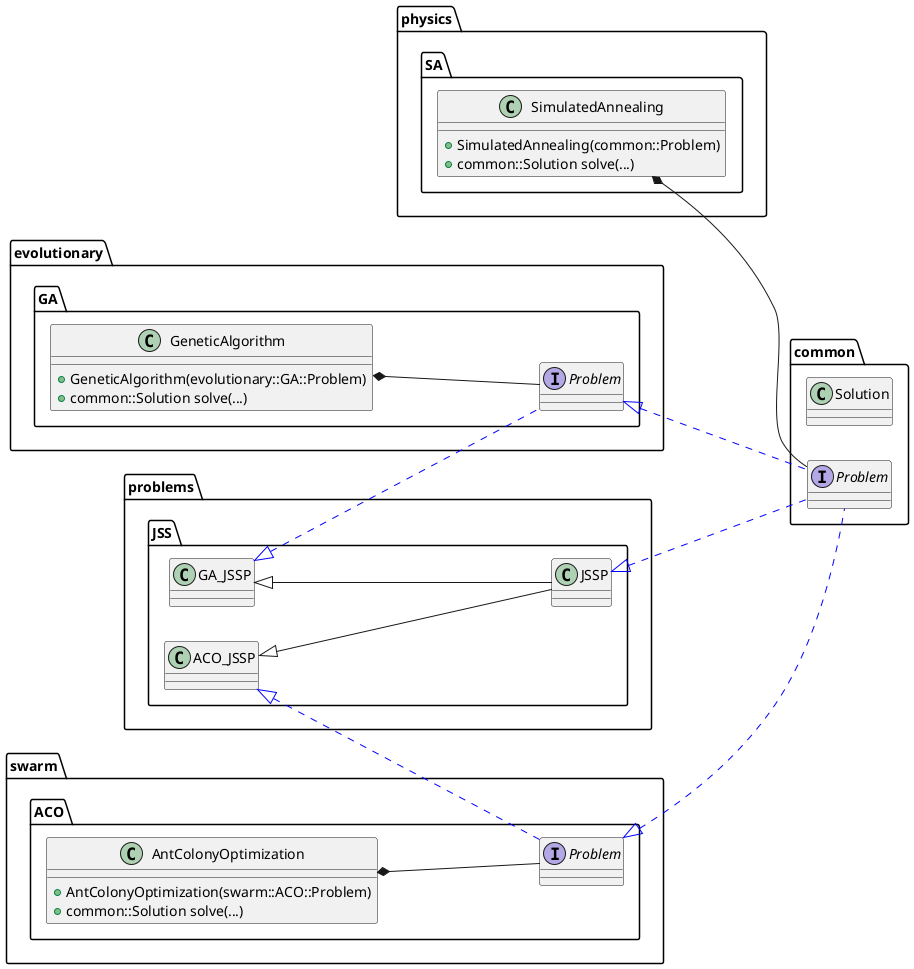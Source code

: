 @startuml ClassHierarchyCpp
left to right direction
set separator ::

class common::Solution {
}

interface common::Problem {
}

class physics::SA::SimulatedAnnealing {
+ SimulatedAnnealing(common::Problem)
+ common::Solution solve(...)
}
physics::SA::SimulatedAnnealing *-- common::Problem


class evolutionary::GA::GeneticAlgorithm {
+ GeneticAlgorithm(evolutionary::GA::Problem)
+ common::Solution solve(...)
}
evolutionary::GA::GeneticAlgorithm *-- evolutionary::GA::Problem

interface evolutionary::GA::Problem {
}
evolutionary::GA::Problem <|-[#blue,dashed]- common::Problem


class swarm::ACO::AntColonyOptimization {
+ AntColonyOptimization(swarm::ACO::Problem)
+ common::Solution solve(...)
}
swarm::ACO::AntColonyOptimization *-- swarm::ACO::Problem

interface swarm::ACO::Problem {
}
swarm::ACO::Problem <|-[#blue,dashed]- common::Problem


class problems::JSS::JSSP {
}
problems::JSS::JSSP <|-[#blue,dashed]- common::Problem

class problems::JSS::GA_JSSP {
}
problems::JSS::GA_JSSP <|-[#blue,dashed]- evolutionary::GA::Problem
problems::JSS::GA_JSSP <|-- problems::JSS::JSSP

class problems::JSS::ACO_JSSP {
}
problems::JSS::ACO_JSSP <|-[#blue,dashed]- swarm::ACO::Problem
problems::JSS::ACO_JSSP <|-- problems::JSS::JSSP

@enduml
